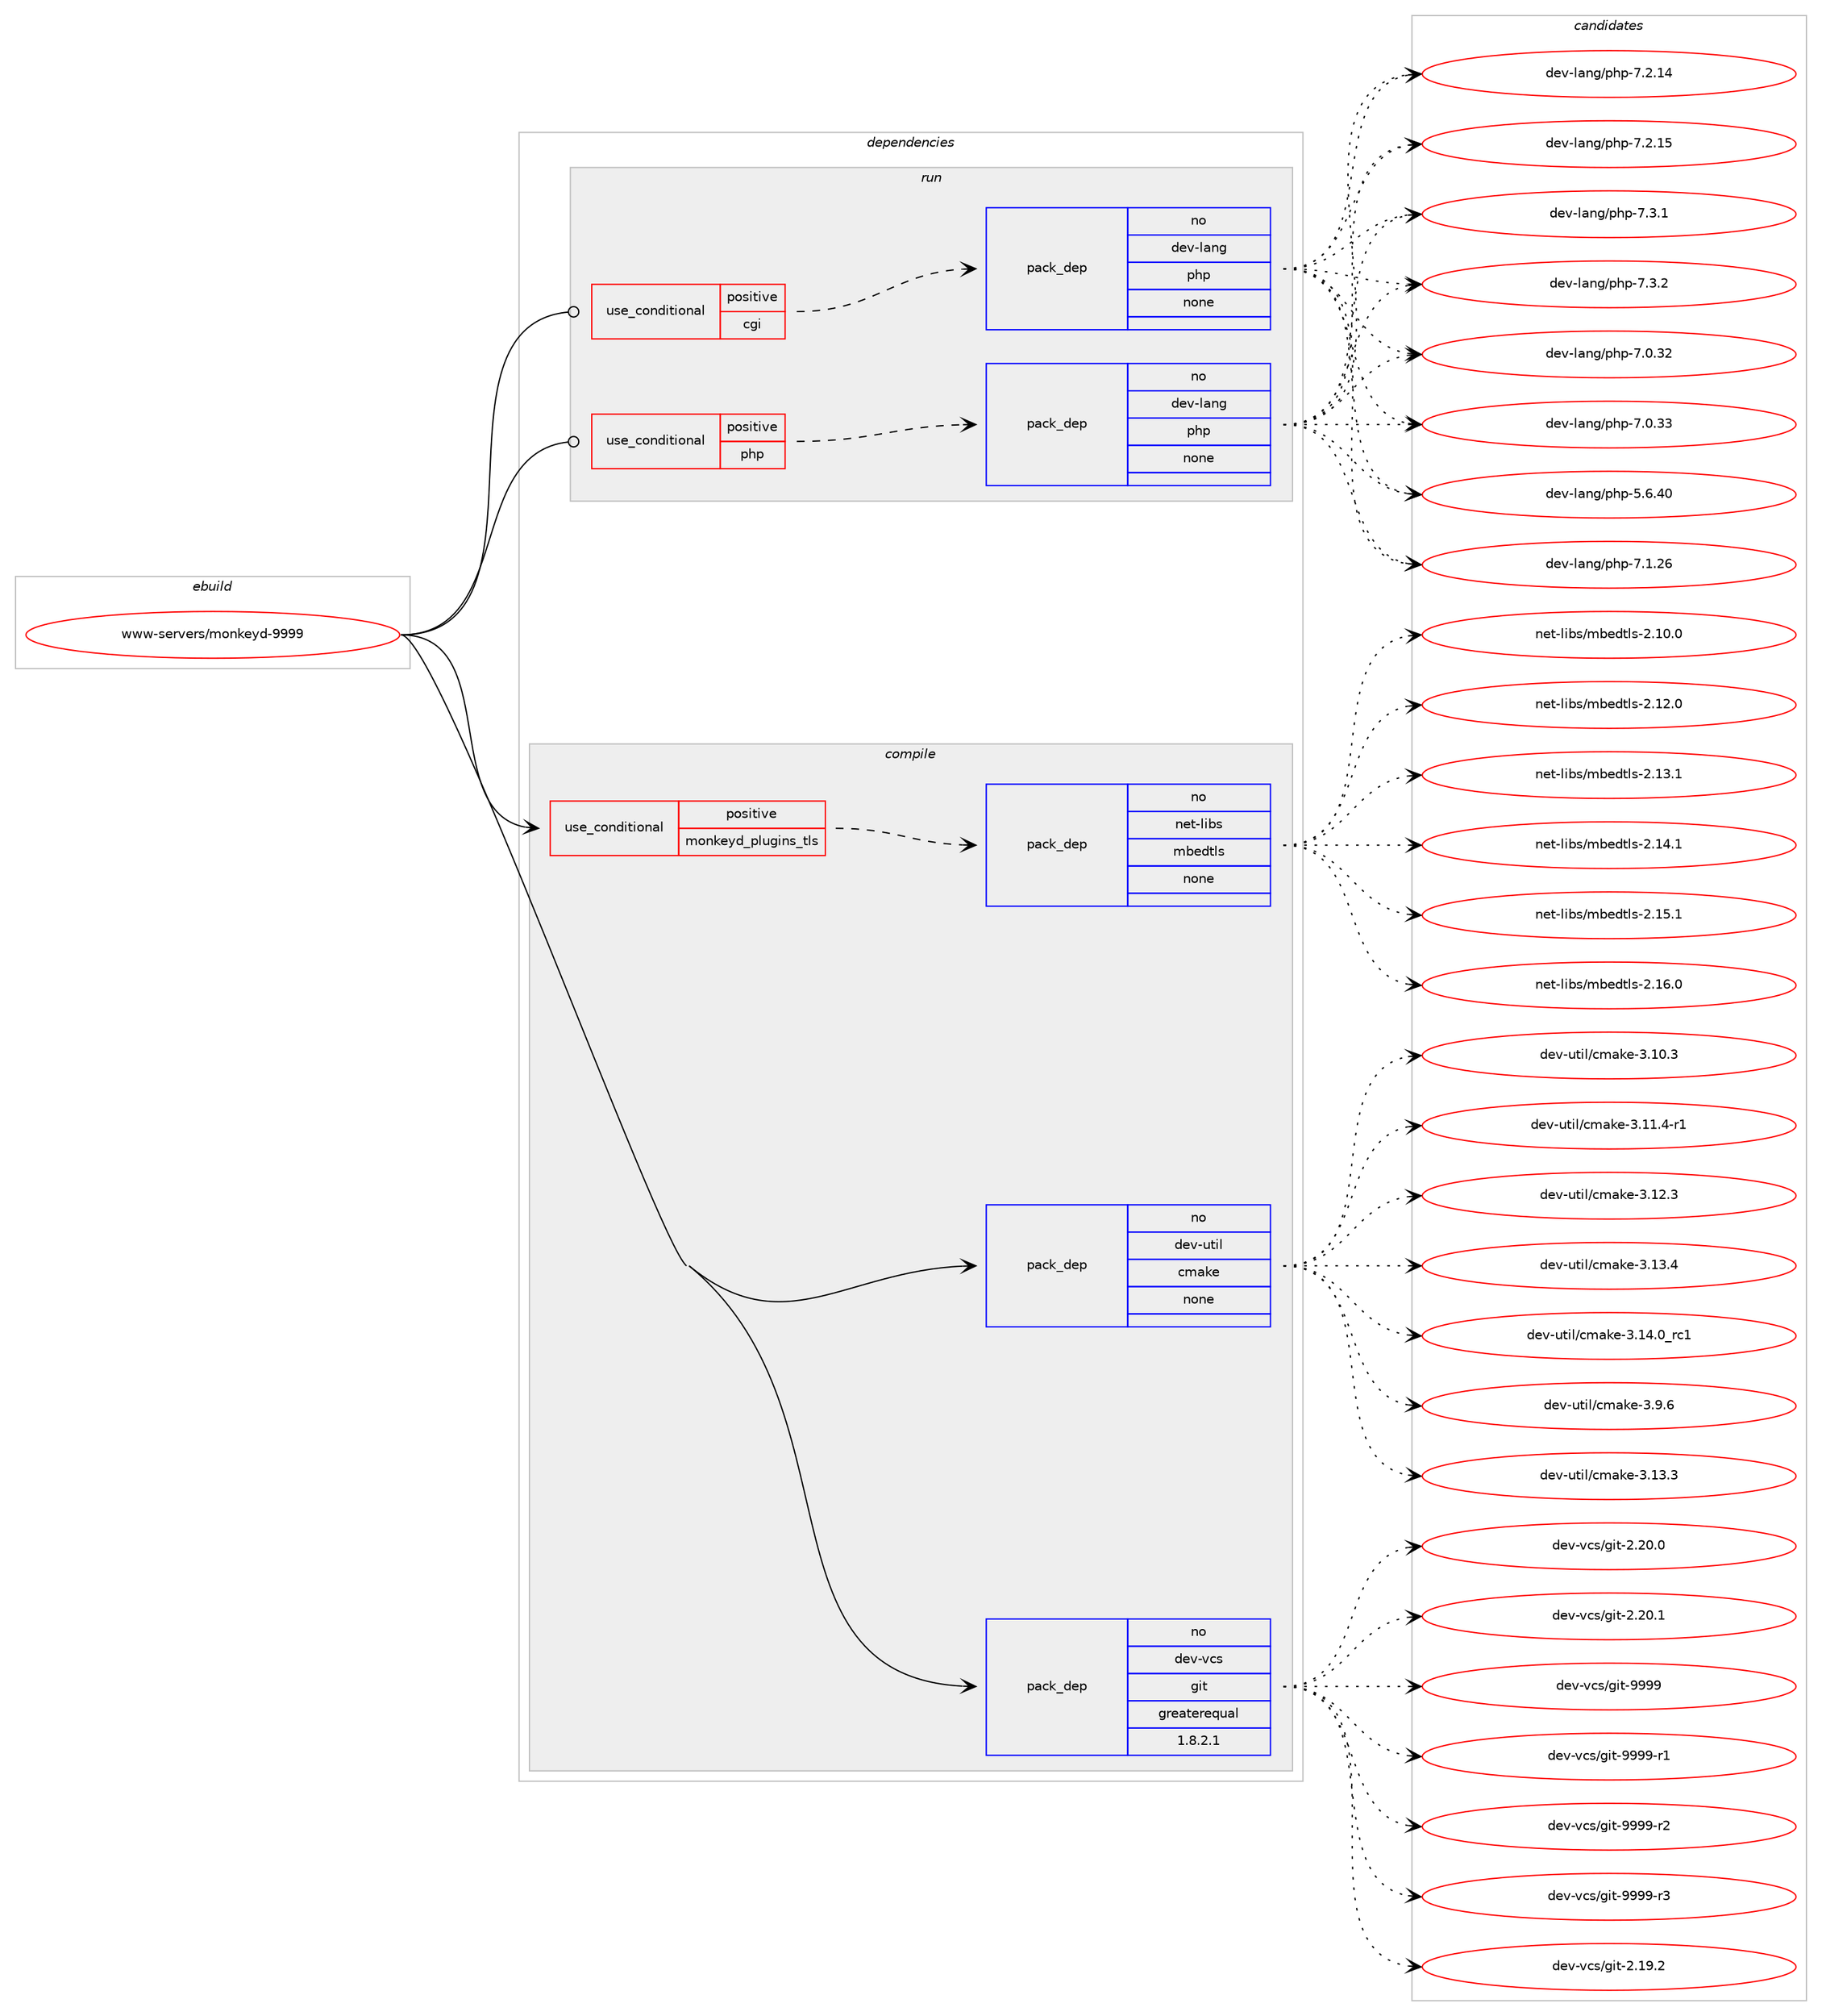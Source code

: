 digraph prolog {

# *************
# Graph options
# *************

newrank=true;
concentrate=true;
compound=true;
graph [rankdir=LR,fontname=Helvetica,fontsize=10,ranksep=1.5];#, ranksep=2.5, nodesep=0.2];
edge  [arrowhead=vee];
node  [fontname=Helvetica,fontsize=10];

# **********
# The ebuild
# **********

subgraph cluster_leftcol {
color=gray;
rank=same;
label=<<i>ebuild</i>>;
id [label="www-servers/monkeyd-9999", color=red, width=4, href="../www-servers/monkeyd-9999.svg"];
}

# ****************
# The dependencies
# ****************

subgraph cluster_midcol {
color=gray;
label=<<i>dependencies</i>>;
subgraph cluster_compile {
fillcolor="#eeeeee";
style=filled;
label=<<i>compile</i>>;
subgraph cond865 {
dependency5888 [label=<<TABLE BORDER="0" CELLBORDER="1" CELLSPACING="0" CELLPADDING="4"><TR><TD ROWSPAN="3" CELLPADDING="10">use_conditional</TD></TR><TR><TD>positive</TD></TR><TR><TD>monkeyd_plugins_tls</TD></TR></TABLE>>, shape=none, color=red];
subgraph pack4876 {
dependency5889 [label=<<TABLE BORDER="0" CELLBORDER="1" CELLSPACING="0" CELLPADDING="4" WIDTH="220"><TR><TD ROWSPAN="6" CELLPADDING="30">pack_dep</TD></TR><TR><TD WIDTH="110">no</TD></TR><TR><TD>net-libs</TD></TR><TR><TD>mbedtls</TD></TR><TR><TD>none</TD></TR><TR><TD></TD></TR></TABLE>>, shape=none, color=blue];
}
dependency5888:e -> dependency5889:w [weight=20,style="dashed",arrowhead="vee"];
}
id:e -> dependency5888:w [weight=20,style="solid",arrowhead="vee"];
subgraph pack4877 {
dependency5890 [label=<<TABLE BORDER="0" CELLBORDER="1" CELLSPACING="0" CELLPADDING="4" WIDTH="220"><TR><TD ROWSPAN="6" CELLPADDING="30">pack_dep</TD></TR><TR><TD WIDTH="110">no</TD></TR><TR><TD>dev-util</TD></TR><TR><TD>cmake</TD></TR><TR><TD>none</TD></TR><TR><TD></TD></TR></TABLE>>, shape=none, color=blue];
}
id:e -> dependency5890:w [weight=20,style="solid",arrowhead="vee"];
subgraph pack4878 {
dependency5891 [label=<<TABLE BORDER="0" CELLBORDER="1" CELLSPACING="0" CELLPADDING="4" WIDTH="220"><TR><TD ROWSPAN="6" CELLPADDING="30">pack_dep</TD></TR><TR><TD WIDTH="110">no</TD></TR><TR><TD>dev-vcs</TD></TR><TR><TD>git</TD></TR><TR><TD>greaterequal</TD></TR><TR><TD>1.8.2.1</TD></TR></TABLE>>, shape=none, color=blue];
}
id:e -> dependency5891:w [weight=20,style="solid",arrowhead="vee"];
}
subgraph cluster_compileandrun {
fillcolor="#eeeeee";
style=filled;
label=<<i>compile and run</i>>;
}
subgraph cluster_run {
fillcolor="#eeeeee";
style=filled;
label=<<i>run</i>>;
subgraph cond866 {
dependency5892 [label=<<TABLE BORDER="0" CELLBORDER="1" CELLSPACING="0" CELLPADDING="4"><TR><TD ROWSPAN="3" CELLPADDING="10">use_conditional</TD></TR><TR><TD>positive</TD></TR><TR><TD>cgi</TD></TR></TABLE>>, shape=none, color=red];
subgraph pack4879 {
dependency5893 [label=<<TABLE BORDER="0" CELLBORDER="1" CELLSPACING="0" CELLPADDING="4" WIDTH="220"><TR><TD ROWSPAN="6" CELLPADDING="30">pack_dep</TD></TR><TR><TD WIDTH="110">no</TD></TR><TR><TD>dev-lang</TD></TR><TR><TD>php</TD></TR><TR><TD>none</TD></TR><TR><TD></TD></TR></TABLE>>, shape=none, color=blue];
}
dependency5892:e -> dependency5893:w [weight=20,style="dashed",arrowhead="vee"];
}
id:e -> dependency5892:w [weight=20,style="solid",arrowhead="odot"];
subgraph cond867 {
dependency5894 [label=<<TABLE BORDER="0" CELLBORDER="1" CELLSPACING="0" CELLPADDING="4"><TR><TD ROWSPAN="3" CELLPADDING="10">use_conditional</TD></TR><TR><TD>positive</TD></TR><TR><TD>php</TD></TR></TABLE>>, shape=none, color=red];
subgraph pack4880 {
dependency5895 [label=<<TABLE BORDER="0" CELLBORDER="1" CELLSPACING="0" CELLPADDING="4" WIDTH="220"><TR><TD ROWSPAN="6" CELLPADDING="30">pack_dep</TD></TR><TR><TD WIDTH="110">no</TD></TR><TR><TD>dev-lang</TD></TR><TR><TD>php</TD></TR><TR><TD>none</TD></TR><TR><TD></TD></TR></TABLE>>, shape=none, color=blue];
}
dependency5894:e -> dependency5895:w [weight=20,style="dashed",arrowhead="vee"];
}
id:e -> dependency5894:w [weight=20,style="solid",arrowhead="odot"];
}
}

# **************
# The candidates
# **************

subgraph cluster_choices {
rank=same;
color=gray;
label=<<i>candidates</i>>;

subgraph choice4876 {
color=black;
nodesep=1;
choice1101011164510810598115471099810110011610811545504649484648 [label="net-libs/mbedtls-2.10.0", color=red, width=4,href="../net-libs/mbedtls-2.10.0.svg"];
choice1101011164510810598115471099810110011610811545504649504648 [label="net-libs/mbedtls-2.12.0", color=red, width=4,href="../net-libs/mbedtls-2.12.0.svg"];
choice1101011164510810598115471099810110011610811545504649514649 [label="net-libs/mbedtls-2.13.1", color=red, width=4,href="../net-libs/mbedtls-2.13.1.svg"];
choice1101011164510810598115471099810110011610811545504649524649 [label="net-libs/mbedtls-2.14.1", color=red, width=4,href="../net-libs/mbedtls-2.14.1.svg"];
choice1101011164510810598115471099810110011610811545504649534649 [label="net-libs/mbedtls-2.15.1", color=red, width=4,href="../net-libs/mbedtls-2.15.1.svg"];
choice1101011164510810598115471099810110011610811545504649544648 [label="net-libs/mbedtls-2.16.0", color=red, width=4,href="../net-libs/mbedtls-2.16.0.svg"];
dependency5889:e -> choice1101011164510810598115471099810110011610811545504649484648:w [style=dotted,weight="100"];
dependency5889:e -> choice1101011164510810598115471099810110011610811545504649504648:w [style=dotted,weight="100"];
dependency5889:e -> choice1101011164510810598115471099810110011610811545504649514649:w [style=dotted,weight="100"];
dependency5889:e -> choice1101011164510810598115471099810110011610811545504649524649:w [style=dotted,weight="100"];
dependency5889:e -> choice1101011164510810598115471099810110011610811545504649534649:w [style=dotted,weight="100"];
dependency5889:e -> choice1101011164510810598115471099810110011610811545504649544648:w [style=dotted,weight="100"];
}
subgraph choice4877 {
color=black;
nodesep=1;
choice1001011184511711610510847991099710710145514649514651 [label="dev-util/cmake-3.13.3", color=red, width=4,href="../dev-util/cmake-3.13.3.svg"];
choice1001011184511711610510847991099710710145514649484651 [label="dev-util/cmake-3.10.3", color=red, width=4,href="../dev-util/cmake-3.10.3.svg"];
choice10010111845117116105108479910997107101455146494946524511449 [label="dev-util/cmake-3.11.4-r1", color=red, width=4,href="../dev-util/cmake-3.11.4-r1.svg"];
choice1001011184511711610510847991099710710145514649504651 [label="dev-util/cmake-3.12.3", color=red, width=4,href="../dev-util/cmake-3.12.3.svg"];
choice1001011184511711610510847991099710710145514649514652 [label="dev-util/cmake-3.13.4", color=red, width=4,href="../dev-util/cmake-3.13.4.svg"];
choice1001011184511711610510847991099710710145514649524648951149949 [label="dev-util/cmake-3.14.0_rc1", color=red, width=4,href="../dev-util/cmake-3.14.0_rc1.svg"];
choice10010111845117116105108479910997107101455146574654 [label="dev-util/cmake-3.9.6", color=red, width=4,href="../dev-util/cmake-3.9.6.svg"];
dependency5890:e -> choice1001011184511711610510847991099710710145514649514651:w [style=dotted,weight="100"];
dependency5890:e -> choice1001011184511711610510847991099710710145514649484651:w [style=dotted,weight="100"];
dependency5890:e -> choice10010111845117116105108479910997107101455146494946524511449:w [style=dotted,weight="100"];
dependency5890:e -> choice1001011184511711610510847991099710710145514649504651:w [style=dotted,weight="100"];
dependency5890:e -> choice1001011184511711610510847991099710710145514649514652:w [style=dotted,weight="100"];
dependency5890:e -> choice1001011184511711610510847991099710710145514649524648951149949:w [style=dotted,weight="100"];
dependency5890:e -> choice10010111845117116105108479910997107101455146574654:w [style=dotted,weight="100"];
}
subgraph choice4878 {
color=black;
nodesep=1;
choice10010111845118991154710310511645504649574650 [label="dev-vcs/git-2.19.2", color=red, width=4,href="../dev-vcs/git-2.19.2.svg"];
choice10010111845118991154710310511645504650484648 [label="dev-vcs/git-2.20.0", color=red, width=4,href="../dev-vcs/git-2.20.0.svg"];
choice10010111845118991154710310511645504650484649 [label="dev-vcs/git-2.20.1", color=red, width=4,href="../dev-vcs/git-2.20.1.svg"];
choice1001011184511899115471031051164557575757 [label="dev-vcs/git-9999", color=red, width=4,href="../dev-vcs/git-9999.svg"];
choice10010111845118991154710310511645575757574511449 [label="dev-vcs/git-9999-r1", color=red, width=4,href="../dev-vcs/git-9999-r1.svg"];
choice10010111845118991154710310511645575757574511450 [label="dev-vcs/git-9999-r2", color=red, width=4,href="../dev-vcs/git-9999-r2.svg"];
choice10010111845118991154710310511645575757574511451 [label="dev-vcs/git-9999-r3", color=red, width=4,href="../dev-vcs/git-9999-r3.svg"];
dependency5891:e -> choice10010111845118991154710310511645504649574650:w [style=dotted,weight="100"];
dependency5891:e -> choice10010111845118991154710310511645504650484648:w [style=dotted,weight="100"];
dependency5891:e -> choice10010111845118991154710310511645504650484649:w [style=dotted,weight="100"];
dependency5891:e -> choice1001011184511899115471031051164557575757:w [style=dotted,weight="100"];
dependency5891:e -> choice10010111845118991154710310511645575757574511449:w [style=dotted,weight="100"];
dependency5891:e -> choice10010111845118991154710310511645575757574511450:w [style=dotted,weight="100"];
dependency5891:e -> choice10010111845118991154710310511645575757574511451:w [style=dotted,weight="100"];
}
subgraph choice4879 {
color=black;
nodesep=1;
choice10010111845108971101034711210411245554648465150 [label="dev-lang/php-7.0.32", color=red, width=4,href="../dev-lang/php-7.0.32.svg"];
choice10010111845108971101034711210411245554648465151 [label="dev-lang/php-7.0.33", color=red, width=4,href="../dev-lang/php-7.0.33.svg"];
choice10010111845108971101034711210411245534654465248 [label="dev-lang/php-5.6.40", color=red, width=4,href="../dev-lang/php-5.6.40.svg"];
choice10010111845108971101034711210411245554649465054 [label="dev-lang/php-7.1.26", color=red, width=4,href="../dev-lang/php-7.1.26.svg"];
choice10010111845108971101034711210411245554650464952 [label="dev-lang/php-7.2.14", color=red, width=4,href="../dev-lang/php-7.2.14.svg"];
choice10010111845108971101034711210411245554650464953 [label="dev-lang/php-7.2.15", color=red, width=4,href="../dev-lang/php-7.2.15.svg"];
choice100101118451089711010347112104112455546514649 [label="dev-lang/php-7.3.1", color=red, width=4,href="../dev-lang/php-7.3.1.svg"];
choice100101118451089711010347112104112455546514650 [label="dev-lang/php-7.3.2", color=red, width=4,href="../dev-lang/php-7.3.2.svg"];
dependency5893:e -> choice10010111845108971101034711210411245554648465150:w [style=dotted,weight="100"];
dependency5893:e -> choice10010111845108971101034711210411245554648465151:w [style=dotted,weight="100"];
dependency5893:e -> choice10010111845108971101034711210411245534654465248:w [style=dotted,weight="100"];
dependency5893:e -> choice10010111845108971101034711210411245554649465054:w [style=dotted,weight="100"];
dependency5893:e -> choice10010111845108971101034711210411245554650464952:w [style=dotted,weight="100"];
dependency5893:e -> choice10010111845108971101034711210411245554650464953:w [style=dotted,weight="100"];
dependency5893:e -> choice100101118451089711010347112104112455546514649:w [style=dotted,weight="100"];
dependency5893:e -> choice100101118451089711010347112104112455546514650:w [style=dotted,weight="100"];
}
subgraph choice4880 {
color=black;
nodesep=1;
choice10010111845108971101034711210411245554648465150 [label="dev-lang/php-7.0.32", color=red, width=4,href="../dev-lang/php-7.0.32.svg"];
choice10010111845108971101034711210411245554648465151 [label="dev-lang/php-7.0.33", color=red, width=4,href="../dev-lang/php-7.0.33.svg"];
choice10010111845108971101034711210411245534654465248 [label="dev-lang/php-5.6.40", color=red, width=4,href="../dev-lang/php-5.6.40.svg"];
choice10010111845108971101034711210411245554649465054 [label="dev-lang/php-7.1.26", color=red, width=4,href="../dev-lang/php-7.1.26.svg"];
choice10010111845108971101034711210411245554650464952 [label="dev-lang/php-7.2.14", color=red, width=4,href="../dev-lang/php-7.2.14.svg"];
choice10010111845108971101034711210411245554650464953 [label="dev-lang/php-7.2.15", color=red, width=4,href="../dev-lang/php-7.2.15.svg"];
choice100101118451089711010347112104112455546514649 [label="dev-lang/php-7.3.1", color=red, width=4,href="../dev-lang/php-7.3.1.svg"];
choice100101118451089711010347112104112455546514650 [label="dev-lang/php-7.3.2", color=red, width=4,href="../dev-lang/php-7.3.2.svg"];
dependency5895:e -> choice10010111845108971101034711210411245554648465150:w [style=dotted,weight="100"];
dependency5895:e -> choice10010111845108971101034711210411245554648465151:w [style=dotted,weight="100"];
dependency5895:e -> choice10010111845108971101034711210411245534654465248:w [style=dotted,weight="100"];
dependency5895:e -> choice10010111845108971101034711210411245554649465054:w [style=dotted,weight="100"];
dependency5895:e -> choice10010111845108971101034711210411245554650464952:w [style=dotted,weight="100"];
dependency5895:e -> choice10010111845108971101034711210411245554650464953:w [style=dotted,weight="100"];
dependency5895:e -> choice100101118451089711010347112104112455546514649:w [style=dotted,weight="100"];
dependency5895:e -> choice100101118451089711010347112104112455546514650:w [style=dotted,weight="100"];
}
}

}
